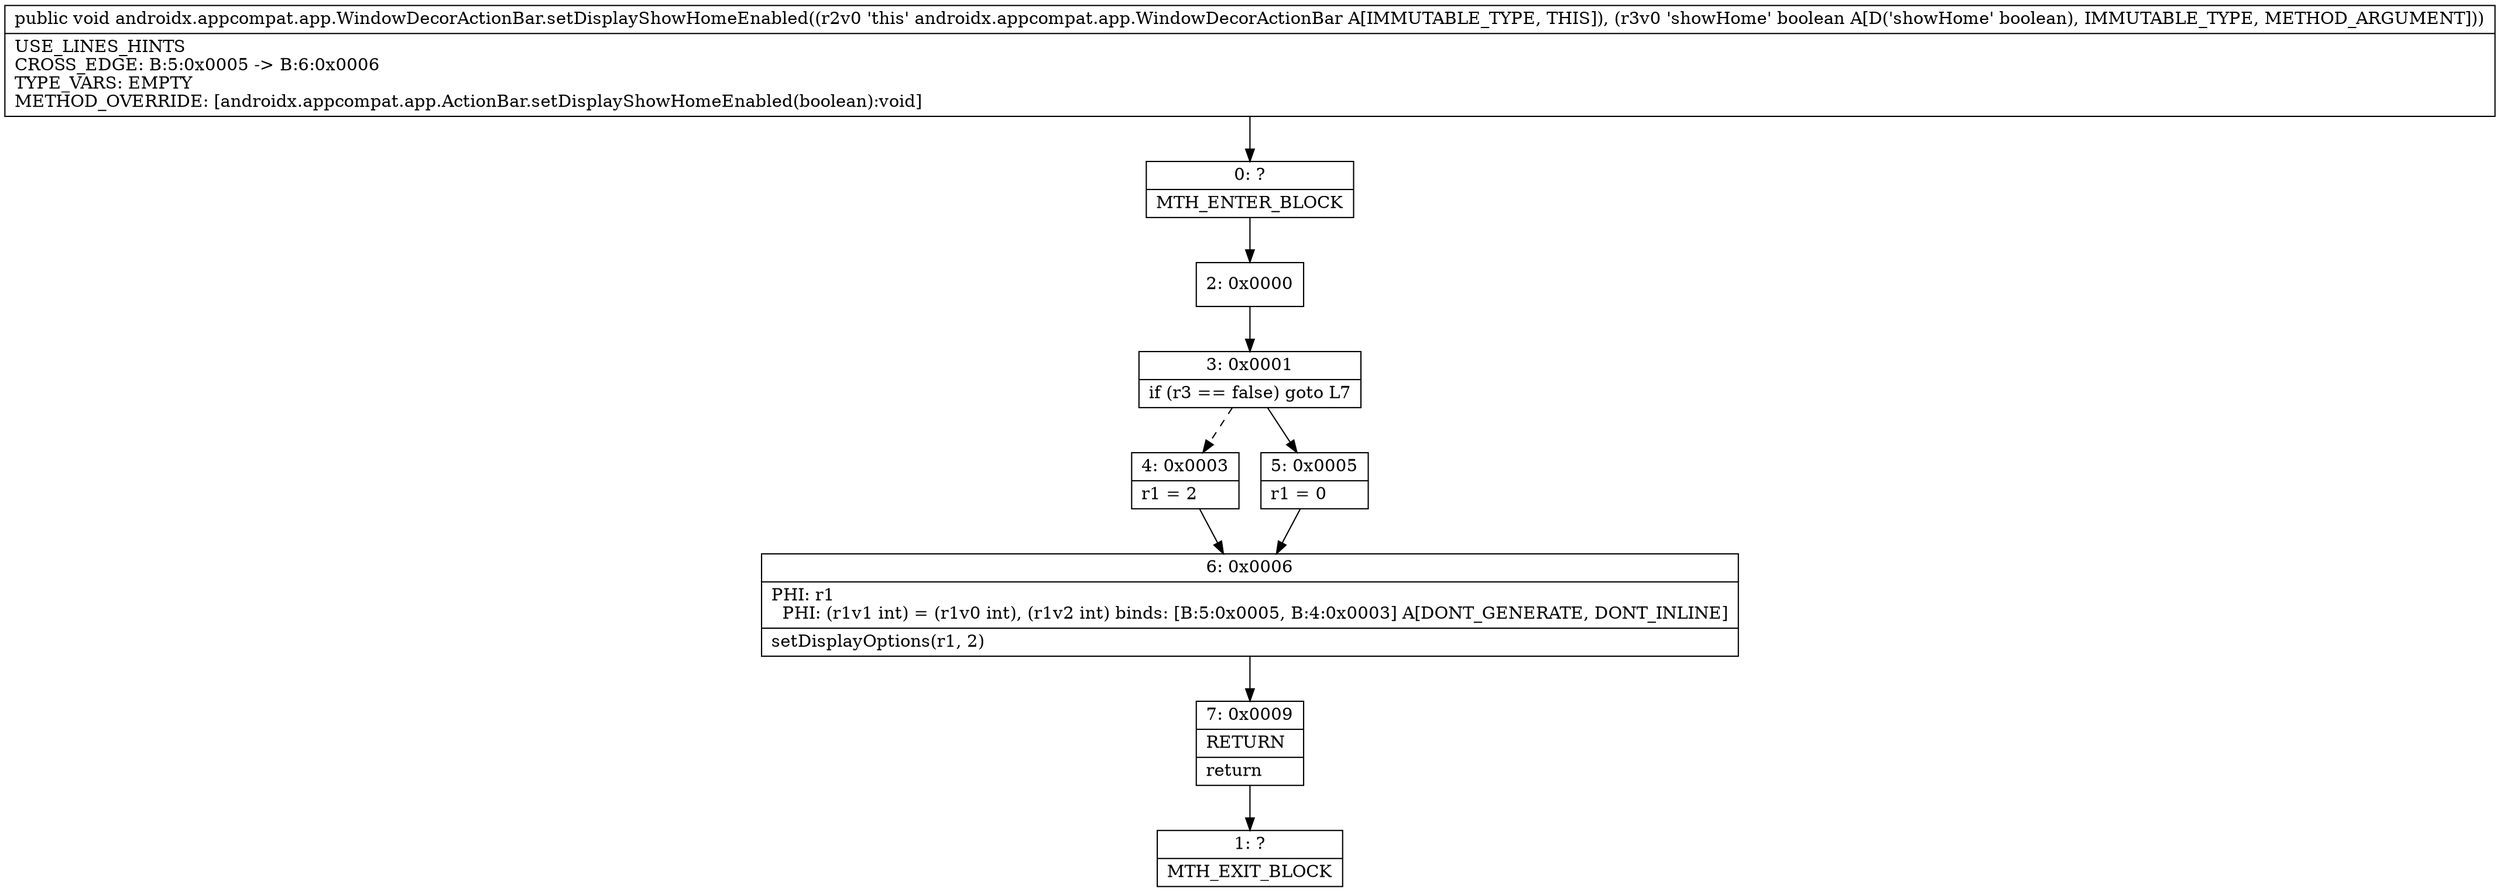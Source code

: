 digraph "CFG forandroidx.appcompat.app.WindowDecorActionBar.setDisplayShowHomeEnabled(Z)V" {
Node_0 [shape=record,label="{0\:\ ?|MTH_ENTER_BLOCK\l}"];
Node_2 [shape=record,label="{2\:\ 0x0000}"];
Node_3 [shape=record,label="{3\:\ 0x0001|if (r3 == false) goto L7\l}"];
Node_4 [shape=record,label="{4\:\ 0x0003|r1 = 2\l}"];
Node_6 [shape=record,label="{6\:\ 0x0006|PHI: r1 \l  PHI: (r1v1 int) = (r1v0 int), (r1v2 int) binds: [B:5:0x0005, B:4:0x0003] A[DONT_GENERATE, DONT_INLINE]\l|setDisplayOptions(r1, 2)\l}"];
Node_7 [shape=record,label="{7\:\ 0x0009|RETURN\l|return\l}"];
Node_1 [shape=record,label="{1\:\ ?|MTH_EXIT_BLOCK\l}"];
Node_5 [shape=record,label="{5\:\ 0x0005|r1 = 0\l}"];
MethodNode[shape=record,label="{public void androidx.appcompat.app.WindowDecorActionBar.setDisplayShowHomeEnabled((r2v0 'this' androidx.appcompat.app.WindowDecorActionBar A[IMMUTABLE_TYPE, THIS]), (r3v0 'showHome' boolean A[D('showHome' boolean), IMMUTABLE_TYPE, METHOD_ARGUMENT]))  | USE_LINES_HINTS\lCROSS_EDGE: B:5:0x0005 \-\> B:6:0x0006\lTYPE_VARS: EMPTY\lMETHOD_OVERRIDE: [androidx.appcompat.app.ActionBar.setDisplayShowHomeEnabled(boolean):void]\l}"];
MethodNode -> Node_0;Node_0 -> Node_2;
Node_2 -> Node_3;
Node_3 -> Node_4[style=dashed];
Node_3 -> Node_5;
Node_4 -> Node_6;
Node_6 -> Node_7;
Node_7 -> Node_1;
Node_5 -> Node_6;
}

